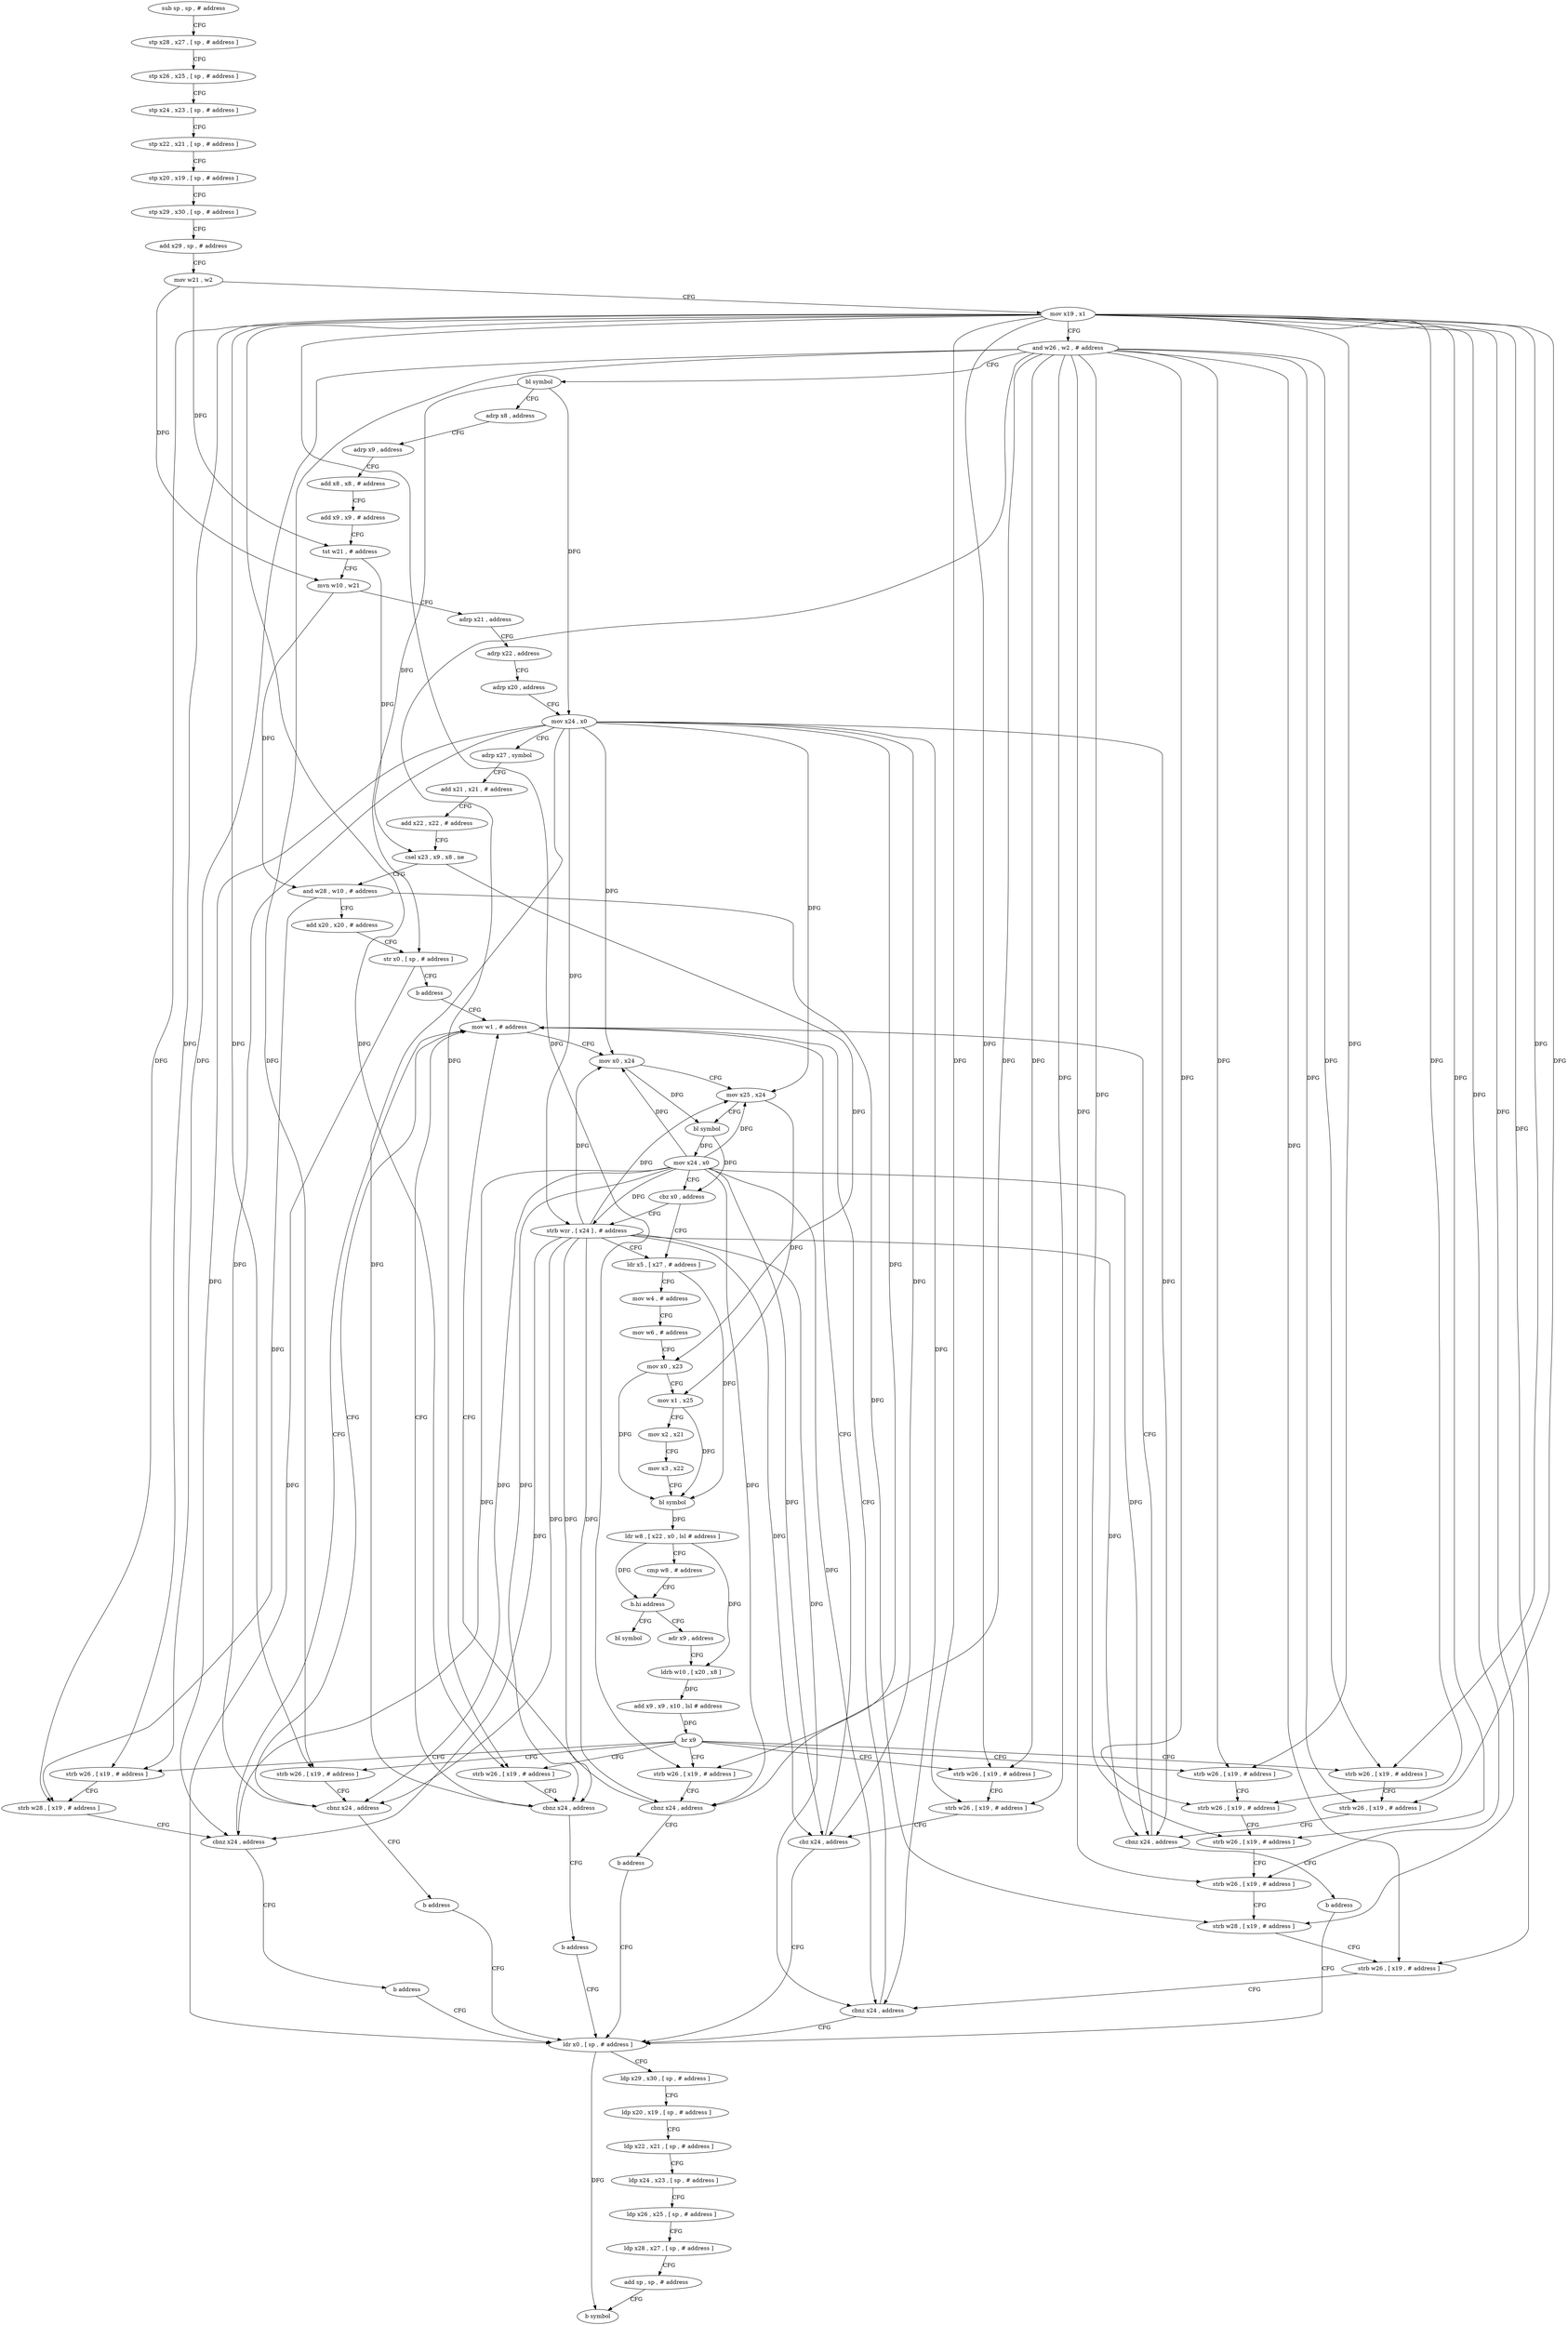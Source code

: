 digraph "func" {
"4207440" [label = "sub sp , sp , # address" ]
"4207444" [label = "stp x28 , x27 , [ sp , # address ]" ]
"4207448" [label = "stp x26 , x25 , [ sp , # address ]" ]
"4207452" [label = "stp x24 , x23 , [ sp , # address ]" ]
"4207456" [label = "stp x22 , x21 , [ sp , # address ]" ]
"4207460" [label = "stp x20 , x19 , [ sp , # address ]" ]
"4207464" [label = "stp x29 , x30 , [ sp , # address ]" ]
"4207468" [label = "add x29 , sp , # address" ]
"4207472" [label = "mov w21 , w2" ]
"4207476" [label = "mov x19 , x1" ]
"4207480" [label = "and w26 , w2 , # address" ]
"4207484" [label = "bl symbol" ]
"4207488" [label = "adrp x8 , address" ]
"4207492" [label = "adrp x9 , address" ]
"4207496" [label = "add x8 , x8 , # address" ]
"4207500" [label = "add x9 , x9 , # address" ]
"4207504" [label = "tst w21 , # address" ]
"4207508" [label = "mvn w10 , w21" ]
"4207512" [label = "adrp x21 , address" ]
"4207516" [label = "adrp x22 , address" ]
"4207520" [label = "adrp x20 , address" ]
"4207524" [label = "mov x24 , x0" ]
"4207528" [label = "adrp x27 , symbol" ]
"4207532" [label = "add x21 , x21 , # address" ]
"4207536" [label = "add x22 , x22 , # address" ]
"4207540" [label = "csel x23 , x9 , x8 , ne" ]
"4207544" [label = "and w28 , w10 , # address" ]
"4207548" [label = "add x20 , x20 , # address" ]
"4207552" [label = "str x0 , [ sp , # address ]" ]
"4207556" [label = "b address" ]
"4207572" [label = "mov w1 , # address" ]
"4207576" [label = "mov x0 , x24" ]
"4207580" [label = "mov x25 , x24" ]
"4207584" [label = "bl symbol" ]
"4207588" [label = "mov x24 , x0" ]
"4207592" [label = "cbz x0 , address" ]
"4207600" [label = "ldr x5 , [ x27 , # address ]" ]
"4207596" [label = "strb wzr , [ x24 ] , # address" ]
"4207604" [label = "mov w4 , # address" ]
"4207608" [label = "mov w6 , # address" ]
"4207612" [label = "mov x0 , x23" ]
"4207616" [label = "mov x1 , x25" ]
"4207620" [label = "mov x2 , x21" ]
"4207624" [label = "mov x3 , x22" ]
"4207628" [label = "bl symbol" ]
"4207632" [label = "ldr w8 , [ x22 , x0 , lsl # address ]" ]
"4207636" [label = "cmp w8 , # address" ]
"4207640" [label = "b.hi address" ]
"4207792" [label = "bl symbol" ]
"4207644" [label = "adr x9 , address" ]
"4207648" [label = "ldrb w10 , [ x20 , x8 ]" ]
"4207652" [label = "add x9 , x9 , x10 , lsl # address" ]
"4207656" [label = "br x9" ]
"4207560" [label = "strb w26 , [ x19 , # address ]" ]
"4207660" [label = "strb w26 , [ x19 , # address ]" ]
"4207676" [label = "strb w26 , [ x19 , # address ]" ]
"4207688" [label = "strb w26 , [ x19 , # address ]" ]
"4207700" [label = "strb w26 , [ x19 , # address ]" ]
"4207712" [label = "strb w26 , [ x19 , # address ]" ]
"4207728" [label = "strb w26 , [ x19 , # address ]" ]
"4207564" [label = "strb w26 , [ x19 , # address ]" ]
"4207568" [label = "cbz x24 , address" ]
"4207756" [label = "ldr x0 , [ sp , # address ]" ]
"4207664" [label = "strb w28 , [ x19 , # address ]" ]
"4207668" [label = "cbnz x24 , address" ]
"4207672" [label = "b address" ]
"4207680" [label = "cbnz x24 , address" ]
"4207684" [label = "b address" ]
"4207692" [label = "cbnz x24 , address" ]
"4207696" [label = "b address" ]
"4207704" [label = "cbnz x24 , address" ]
"4207708" [label = "b address" ]
"4207716" [label = "strb w26 , [ x19 , # address ]" ]
"4207720" [label = "cbnz x24 , address" ]
"4207724" [label = "b address" ]
"4207732" [label = "strb w26 , [ x19 , # address ]" ]
"4207736" [label = "strb w26 , [ x19 , # address ]" ]
"4207740" [label = "strb w26 , [ x19 , # address ]" ]
"4207744" [label = "strb w28 , [ x19 , # address ]" ]
"4207748" [label = "strb w26 , [ x19 , # address ]" ]
"4207752" [label = "cbnz x24 , address" ]
"4207760" [label = "ldp x29 , x30 , [ sp , # address ]" ]
"4207764" [label = "ldp x20 , x19 , [ sp , # address ]" ]
"4207768" [label = "ldp x22 , x21 , [ sp , # address ]" ]
"4207772" [label = "ldp x24 , x23 , [ sp , # address ]" ]
"4207776" [label = "ldp x26 , x25 , [ sp , # address ]" ]
"4207780" [label = "ldp x28 , x27 , [ sp , # address ]" ]
"4207784" [label = "add sp , sp , # address" ]
"4207788" [label = "b symbol" ]
"4207440" -> "4207444" [ label = "CFG" ]
"4207444" -> "4207448" [ label = "CFG" ]
"4207448" -> "4207452" [ label = "CFG" ]
"4207452" -> "4207456" [ label = "CFG" ]
"4207456" -> "4207460" [ label = "CFG" ]
"4207460" -> "4207464" [ label = "CFG" ]
"4207464" -> "4207468" [ label = "CFG" ]
"4207468" -> "4207472" [ label = "CFG" ]
"4207472" -> "4207476" [ label = "CFG" ]
"4207472" -> "4207504" [ label = "DFG" ]
"4207472" -> "4207508" [ label = "DFG" ]
"4207476" -> "4207480" [ label = "CFG" ]
"4207476" -> "4207560" [ label = "DFG" ]
"4207476" -> "4207564" [ label = "DFG" ]
"4207476" -> "4207660" [ label = "DFG" ]
"4207476" -> "4207664" [ label = "DFG" ]
"4207476" -> "4207676" [ label = "DFG" ]
"4207476" -> "4207688" [ label = "DFG" ]
"4207476" -> "4207700" [ label = "DFG" ]
"4207476" -> "4207712" [ label = "DFG" ]
"4207476" -> "4207716" [ label = "DFG" ]
"4207476" -> "4207728" [ label = "DFG" ]
"4207476" -> "4207732" [ label = "DFG" ]
"4207476" -> "4207736" [ label = "DFG" ]
"4207476" -> "4207740" [ label = "DFG" ]
"4207476" -> "4207744" [ label = "DFG" ]
"4207476" -> "4207748" [ label = "DFG" ]
"4207480" -> "4207484" [ label = "CFG" ]
"4207480" -> "4207560" [ label = "DFG" ]
"4207480" -> "4207564" [ label = "DFG" ]
"4207480" -> "4207660" [ label = "DFG" ]
"4207480" -> "4207676" [ label = "DFG" ]
"4207480" -> "4207688" [ label = "DFG" ]
"4207480" -> "4207700" [ label = "DFG" ]
"4207480" -> "4207712" [ label = "DFG" ]
"4207480" -> "4207716" [ label = "DFG" ]
"4207480" -> "4207728" [ label = "DFG" ]
"4207480" -> "4207732" [ label = "DFG" ]
"4207480" -> "4207736" [ label = "DFG" ]
"4207480" -> "4207740" [ label = "DFG" ]
"4207480" -> "4207748" [ label = "DFG" ]
"4207484" -> "4207488" [ label = "CFG" ]
"4207484" -> "4207524" [ label = "DFG" ]
"4207484" -> "4207552" [ label = "DFG" ]
"4207488" -> "4207492" [ label = "CFG" ]
"4207492" -> "4207496" [ label = "CFG" ]
"4207496" -> "4207500" [ label = "CFG" ]
"4207500" -> "4207504" [ label = "CFG" ]
"4207504" -> "4207508" [ label = "CFG" ]
"4207504" -> "4207540" [ label = "DFG" ]
"4207508" -> "4207512" [ label = "CFG" ]
"4207508" -> "4207544" [ label = "DFG" ]
"4207512" -> "4207516" [ label = "CFG" ]
"4207516" -> "4207520" [ label = "CFG" ]
"4207520" -> "4207524" [ label = "CFG" ]
"4207524" -> "4207528" [ label = "CFG" ]
"4207524" -> "4207576" [ label = "DFG" ]
"4207524" -> "4207580" [ label = "DFG" ]
"4207524" -> "4207596" [ label = "DFG" ]
"4207524" -> "4207568" [ label = "DFG" ]
"4207524" -> "4207668" [ label = "DFG" ]
"4207524" -> "4207680" [ label = "DFG" ]
"4207524" -> "4207692" [ label = "DFG" ]
"4207524" -> "4207704" [ label = "DFG" ]
"4207524" -> "4207720" [ label = "DFG" ]
"4207524" -> "4207752" [ label = "DFG" ]
"4207528" -> "4207532" [ label = "CFG" ]
"4207532" -> "4207536" [ label = "CFG" ]
"4207536" -> "4207540" [ label = "CFG" ]
"4207540" -> "4207544" [ label = "CFG" ]
"4207540" -> "4207612" [ label = "DFG" ]
"4207544" -> "4207548" [ label = "CFG" ]
"4207544" -> "4207664" [ label = "DFG" ]
"4207544" -> "4207744" [ label = "DFG" ]
"4207548" -> "4207552" [ label = "CFG" ]
"4207552" -> "4207556" [ label = "CFG" ]
"4207552" -> "4207756" [ label = "DFG" ]
"4207556" -> "4207572" [ label = "CFG" ]
"4207572" -> "4207576" [ label = "CFG" ]
"4207576" -> "4207580" [ label = "CFG" ]
"4207576" -> "4207584" [ label = "DFG" ]
"4207580" -> "4207584" [ label = "CFG" ]
"4207580" -> "4207616" [ label = "DFG" ]
"4207584" -> "4207588" [ label = "DFG" ]
"4207584" -> "4207592" [ label = "DFG" ]
"4207588" -> "4207592" [ label = "CFG" ]
"4207588" -> "4207576" [ label = "DFG" ]
"4207588" -> "4207580" [ label = "DFG" ]
"4207588" -> "4207596" [ label = "DFG" ]
"4207588" -> "4207568" [ label = "DFG" ]
"4207588" -> "4207668" [ label = "DFG" ]
"4207588" -> "4207680" [ label = "DFG" ]
"4207588" -> "4207692" [ label = "DFG" ]
"4207588" -> "4207704" [ label = "DFG" ]
"4207588" -> "4207720" [ label = "DFG" ]
"4207588" -> "4207752" [ label = "DFG" ]
"4207592" -> "4207600" [ label = "CFG" ]
"4207592" -> "4207596" [ label = "CFG" ]
"4207600" -> "4207604" [ label = "CFG" ]
"4207600" -> "4207628" [ label = "DFG" ]
"4207596" -> "4207600" [ label = "CFG" ]
"4207596" -> "4207576" [ label = "DFG" ]
"4207596" -> "4207580" [ label = "DFG" ]
"4207596" -> "4207568" [ label = "DFG" ]
"4207596" -> "4207668" [ label = "DFG" ]
"4207596" -> "4207680" [ label = "DFG" ]
"4207596" -> "4207692" [ label = "DFG" ]
"4207596" -> "4207704" [ label = "DFG" ]
"4207596" -> "4207720" [ label = "DFG" ]
"4207596" -> "4207752" [ label = "DFG" ]
"4207604" -> "4207608" [ label = "CFG" ]
"4207608" -> "4207612" [ label = "CFG" ]
"4207612" -> "4207616" [ label = "CFG" ]
"4207612" -> "4207628" [ label = "DFG" ]
"4207616" -> "4207620" [ label = "CFG" ]
"4207616" -> "4207628" [ label = "DFG" ]
"4207620" -> "4207624" [ label = "CFG" ]
"4207624" -> "4207628" [ label = "CFG" ]
"4207628" -> "4207632" [ label = "DFG" ]
"4207632" -> "4207636" [ label = "CFG" ]
"4207632" -> "4207640" [ label = "DFG" ]
"4207632" -> "4207648" [ label = "DFG" ]
"4207636" -> "4207640" [ label = "CFG" ]
"4207640" -> "4207792" [ label = "CFG" ]
"4207640" -> "4207644" [ label = "CFG" ]
"4207644" -> "4207648" [ label = "CFG" ]
"4207648" -> "4207652" [ label = "DFG" ]
"4207652" -> "4207656" [ label = "DFG" ]
"4207656" -> "4207560" [ label = "CFG" ]
"4207656" -> "4207660" [ label = "CFG" ]
"4207656" -> "4207676" [ label = "CFG" ]
"4207656" -> "4207688" [ label = "CFG" ]
"4207656" -> "4207700" [ label = "CFG" ]
"4207656" -> "4207712" [ label = "CFG" ]
"4207656" -> "4207728" [ label = "CFG" ]
"4207560" -> "4207564" [ label = "CFG" ]
"4207660" -> "4207664" [ label = "CFG" ]
"4207676" -> "4207680" [ label = "CFG" ]
"4207688" -> "4207692" [ label = "CFG" ]
"4207700" -> "4207704" [ label = "CFG" ]
"4207712" -> "4207716" [ label = "CFG" ]
"4207728" -> "4207732" [ label = "CFG" ]
"4207564" -> "4207568" [ label = "CFG" ]
"4207568" -> "4207756" [ label = "CFG" ]
"4207568" -> "4207572" [ label = "CFG" ]
"4207756" -> "4207760" [ label = "CFG" ]
"4207756" -> "4207788" [ label = "DFG" ]
"4207664" -> "4207668" [ label = "CFG" ]
"4207668" -> "4207572" [ label = "CFG" ]
"4207668" -> "4207672" [ label = "CFG" ]
"4207672" -> "4207756" [ label = "CFG" ]
"4207680" -> "4207572" [ label = "CFG" ]
"4207680" -> "4207684" [ label = "CFG" ]
"4207684" -> "4207756" [ label = "CFG" ]
"4207692" -> "4207572" [ label = "CFG" ]
"4207692" -> "4207696" [ label = "CFG" ]
"4207696" -> "4207756" [ label = "CFG" ]
"4207704" -> "4207572" [ label = "CFG" ]
"4207704" -> "4207708" [ label = "CFG" ]
"4207708" -> "4207756" [ label = "CFG" ]
"4207716" -> "4207720" [ label = "CFG" ]
"4207720" -> "4207572" [ label = "CFG" ]
"4207720" -> "4207724" [ label = "CFG" ]
"4207724" -> "4207756" [ label = "CFG" ]
"4207732" -> "4207736" [ label = "CFG" ]
"4207736" -> "4207740" [ label = "CFG" ]
"4207740" -> "4207744" [ label = "CFG" ]
"4207744" -> "4207748" [ label = "CFG" ]
"4207748" -> "4207752" [ label = "CFG" ]
"4207752" -> "4207572" [ label = "CFG" ]
"4207752" -> "4207756" [ label = "CFG" ]
"4207760" -> "4207764" [ label = "CFG" ]
"4207764" -> "4207768" [ label = "CFG" ]
"4207768" -> "4207772" [ label = "CFG" ]
"4207772" -> "4207776" [ label = "CFG" ]
"4207776" -> "4207780" [ label = "CFG" ]
"4207780" -> "4207784" [ label = "CFG" ]
"4207784" -> "4207788" [ label = "CFG" ]
}

